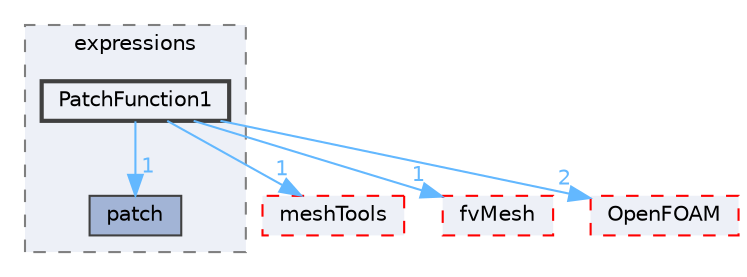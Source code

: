 digraph "src/finiteVolume/expressions/PatchFunction1"
{
 // LATEX_PDF_SIZE
  bgcolor="transparent";
  edge [fontname=Helvetica,fontsize=10,labelfontname=Helvetica,labelfontsize=10];
  node [fontname=Helvetica,fontsize=10,shape=box,height=0.2,width=0.4];
  compound=true
  subgraph clusterdir_f31eeeddb3b7313615d9fc5a30556efd {
    graph [ bgcolor="#edf0f7", pencolor="grey50", label="expressions", fontname=Helvetica,fontsize=10 style="filled,dashed", URL="dir_f31eeeddb3b7313615d9fc5a30556efd.html",tooltip=""]
  dir_6bbd0519651b483f986c0452fcb0469a [label="patch", fillcolor="#a2b4d6", color="grey25", style="filled", URL="dir_6bbd0519651b483f986c0452fcb0469a.html",tooltip=""];
  dir_2ba202c6ffcc096e2a471dcdb69b9fb7 [label="PatchFunction1", fillcolor="#edf0f7", color="grey25", style="filled,bold", URL="dir_2ba202c6ffcc096e2a471dcdb69b9fb7.html",tooltip=""];
  }
  dir_ae30ad0bef50cf391b24c614251bb9fd [label="meshTools", fillcolor="#edf0f7", color="red", style="filled,dashed", URL="dir_ae30ad0bef50cf391b24c614251bb9fd.html",tooltip=""];
  dir_c382fa095c9c33d8673c0dd60aaef275 [label="fvMesh", fillcolor="#edf0f7", color="red", style="filled,dashed", URL="dir_c382fa095c9c33d8673c0dd60aaef275.html",tooltip=""];
  dir_c5473ff19b20e6ec4dfe5c310b3778a8 [label="OpenFOAM", fillcolor="#edf0f7", color="red", style="filled,dashed", URL="dir_c5473ff19b20e6ec4dfe5c310b3778a8.html",tooltip=""];
  dir_2ba202c6ffcc096e2a471dcdb69b9fb7->dir_6bbd0519651b483f986c0452fcb0469a [headlabel="1", labeldistance=1.5 headhref="dir_002830_002815.html" href="dir_002830_002815.html" color="steelblue1" fontcolor="steelblue1"];
  dir_2ba202c6ffcc096e2a471dcdb69b9fb7->dir_ae30ad0bef50cf391b24c614251bb9fd [headlabel="1", labeldistance=1.5 headhref="dir_002830_002382.html" href="dir_002830_002382.html" color="steelblue1" fontcolor="steelblue1"];
  dir_2ba202c6ffcc096e2a471dcdb69b9fb7->dir_c382fa095c9c33d8673c0dd60aaef275 [headlabel="1", labeldistance=1.5 headhref="dir_002830_001544.html" href="dir_002830_001544.html" color="steelblue1" fontcolor="steelblue1"];
  dir_2ba202c6ffcc096e2a471dcdb69b9fb7->dir_c5473ff19b20e6ec4dfe5c310b3778a8 [headlabel="2", labeldistance=1.5 headhref="dir_002830_002695.html" href="dir_002830_002695.html" color="steelblue1" fontcolor="steelblue1"];
}
